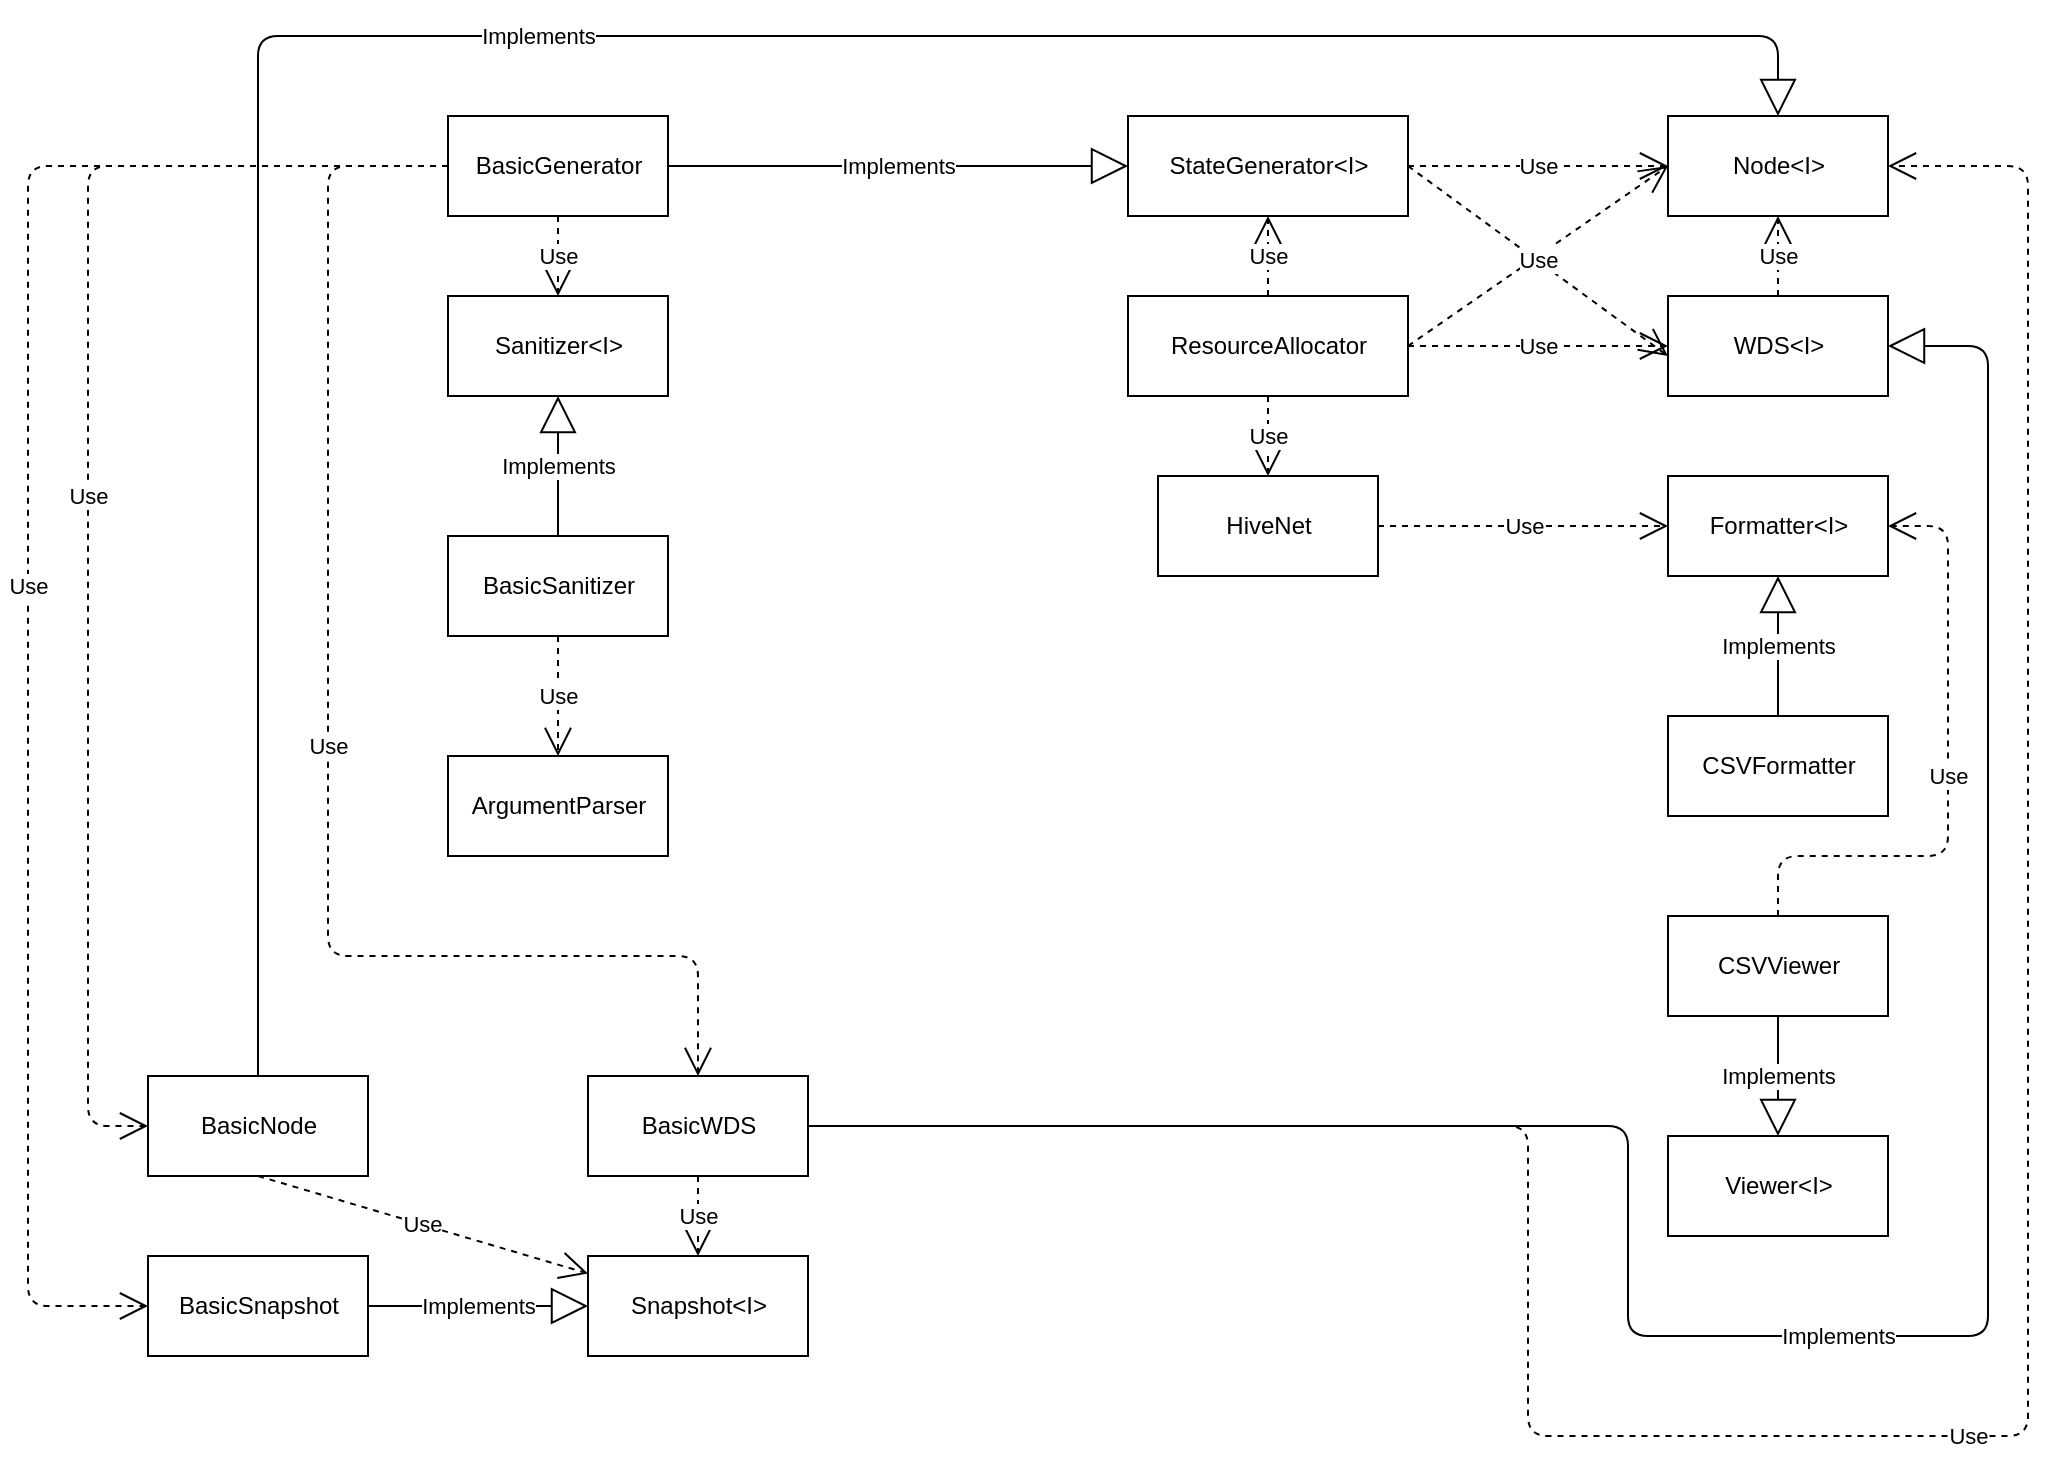 <mxfile version="12.8.8" type="github">
  <diagram name="Page-1" id="6133507b-19e7-1e82-6fc7-422aa6c4b21f">
    <mxGraphModel dx="1422" dy="771" grid="1" gridSize="10" guides="1" tooltips="1" connect="1" arrows="1" fold="1" page="1" pageScale="1" pageWidth="1100" pageHeight="850" background="#ffffff" math="0" shadow="0">
      <root>
        <mxCell id="0" />
        <mxCell id="1" parent="0" />
        <mxCell id="2EE-lnMaA_nyX3GUGibZ-1" value="Sanitizer&amp;lt;I&amp;gt;" style="html=1;" parent="1" vertex="1">
          <mxGeometry x="260" y="210" width="110" height="50" as="geometry" />
        </mxCell>
        <mxCell id="2EE-lnMaA_nyX3GUGibZ-2" value="BasicGenerator" style="html=1;" parent="1" vertex="1">
          <mxGeometry x="260" y="120" width="110" height="50" as="geometry" />
        </mxCell>
        <mxCell id="2EE-lnMaA_nyX3GUGibZ-3" value="&lt;div&gt;ArgumentParser&lt;/div&gt;" style="html=1;" parent="1" vertex="1">
          <mxGeometry x="260" y="440" width="110" height="50" as="geometry" />
        </mxCell>
        <mxCell id="2EE-lnMaA_nyX3GUGibZ-4" value="BasicSanitizer" style="html=1;" parent="1" vertex="1">
          <mxGeometry x="260" y="330" width="110" height="50" as="geometry" />
        </mxCell>
        <mxCell id="2EE-lnMaA_nyX3GUGibZ-5" value="StateGenerator&amp;lt;I&amp;gt;" style="html=1;" parent="1" vertex="1">
          <mxGeometry x="600" y="120" width="140" height="50" as="geometry" />
        </mxCell>
        <mxCell id="2EE-lnMaA_nyX3GUGibZ-6" value="HiveNet" style="html=1;" parent="1" vertex="1">
          <mxGeometry x="615" y="300" width="110" height="50" as="geometry" />
        </mxCell>
        <mxCell id="2EE-lnMaA_nyX3GUGibZ-7" value="&lt;div&gt;ResourceAllocator&lt;/div&gt;" style="html=1;" parent="1" vertex="1">
          <mxGeometry x="600" y="210" width="140" height="50" as="geometry" />
        </mxCell>
        <mxCell id="2EE-lnMaA_nyX3GUGibZ-8" value="WDS&amp;lt;I&amp;gt;" style="html=1;" parent="1" vertex="1">
          <mxGeometry x="870" y="210" width="110" height="50" as="geometry" />
        </mxCell>
        <mxCell id="2EE-lnMaA_nyX3GUGibZ-10" value="Node&amp;lt;I&amp;gt;" style="html=1;" parent="1" vertex="1">
          <mxGeometry x="870" y="120" width="110" height="50" as="geometry" />
        </mxCell>
        <mxCell id="2EE-lnMaA_nyX3GUGibZ-11" value="CSVFormatter" style="html=1;" parent="1" vertex="1">
          <mxGeometry x="870" y="420" width="110" height="50" as="geometry" />
        </mxCell>
        <mxCell id="2EE-lnMaA_nyX3GUGibZ-12" value="Formatter&amp;lt;I&amp;gt;" style="html=1;" parent="1" vertex="1">
          <mxGeometry x="870" y="300" width="110" height="50" as="geometry" />
        </mxCell>
        <mxCell id="2EE-lnMaA_nyX3GUGibZ-13" value="CSVViewer" style="html=1;" parent="1" vertex="1">
          <mxGeometry x="870" y="520" width="110" height="50" as="geometry" />
        </mxCell>
        <mxCell id="2EE-lnMaA_nyX3GUGibZ-14" value="Viewer&amp;lt;I&amp;gt;" style="html=1;" parent="1" vertex="1">
          <mxGeometry x="870" y="630" width="110" height="50" as="geometry" />
        </mxCell>
        <mxCell id="2EE-lnMaA_nyX3GUGibZ-15" value="Snapshot&amp;lt;I&amp;gt;" style="html=1;" parent="1" vertex="1">
          <mxGeometry x="330" y="690" width="110" height="50" as="geometry" />
        </mxCell>
        <mxCell id="2EE-lnMaA_nyX3GUGibZ-16" value="BasicSnapshot" style="html=1;" parent="1" vertex="1">
          <mxGeometry x="110" y="690" width="110" height="50" as="geometry" />
        </mxCell>
        <mxCell id="2EE-lnMaA_nyX3GUGibZ-17" value="BasicWDS" style="html=1;" parent="1" vertex="1">
          <mxGeometry x="330" y="600" width="110" height="50" as="geometry" />
        </mxCell>
        <mxCell id="2EE-lnMaA_nyX3GUGibZ-18" value="BasicNode" style="html=1;" parent="1" vertex="1">
          <mxGeometry x="110" y="600" width="110" height="50" as="geometry" />
        </mxCell>
        <mxCell id="2EE-lnMaA_nyX3GUGibZ-19" value="&lt;div&gt;Implements&lt;/div&gt;" style="endArrow=block;endSize=16;endFill=0;html=1;exitX=1;exitY=0.5;exitDx=0;exitDy=0;entryX=0;entryY=0.5;entryDx=0;entryDy=0;" parent="1" source="2EE-lnMaA_nyX3GUGibZ-2" target="2EE-lnMaA_nyX3GUGibZ-5" edge="1">
          <mxGeometry width="160" relative="1" as="geometry">
            <mxPoint x="470" y="400" as="sourcePoint" />
            <mxPoint x="630" y="400" as="targetPoint" />
          </mxGeometry>
        </mxCell>
        <mxCell id="2EE-lnMaA_nyX3GUGibZ-21" value="Use" style="endArrow=open;endSize=12;dashed=1;html=1;exitX=0.5;exitY=1;exitDx=0;exitDy=0;" parent="1" source="2EE-lnMaA_nyX3GUGibZ-2" target="2EE-lnMaA_nyX3GUGibZ-1" edge="1">
          <mxGeometry width="160" relative="1" as="geometry">
            <mxPoint x="470" y="400" as="sourcePoint" />
            <mxPoint x="630" y="400" as="targetPoint" />
          </mxGeometry>
        </mxCell>
        <mxCell id="2EE-lnMaA_nyX3GUGibZ-22" value="&lt;div&gt;Implements&lt;/div&gt;" style="endArrow=block;endSize=16;endFill=0;html=1;exitX=0.5;exitY=0;exitDx=0;exitDy=0;entryX=0.5;entryY=1;entryDx=0;entryDy=0;" parent="1" source="2EE-lnMaA_nyX3GUGibZ-4" target="2EE-lnMaA_nyX3GUGibZ-1" edge="1">
          <mxGeometry width="160" relative="1" as="geometry">
            <mxPoint x="470" y="400" as="sourcePoint" />
            <mxPoint x="630" y="400" as="targetPoint" />
          </mxGeometry>
        </mxCell>
        <mxCell id="2EE-lnMaA_nyX3GUGibZ-23" value="Use" style="endArrow=open;endSize=12;dashed=1;html=1;exitX=0.5;exitY=1;exitDx=0;exitDy=0;entryX=0.5;entryY=0;entryDx=0;entryDy=0;" parent="1" source="2EE-lnMaA_nyX3GUGibZ-4" target="2EE-lnMaA_nyX3GUGibZ-3" edge="1">
          <mxGeometry width="160" relative="1" as="geometry">
            <mxPoint x="470" y="400" as="sourcePoint" />
            <mxPoint x="630" y="400" as="targetPoint" />
          </mxGeometry>
        </mxCell>
        <mxCell id="2EE-lnMaA_nyX3GUGibZ-24" value="Use" style="endArrow=open;endSize=12;dashed=1;html=1;exitX=0.5;exitY=0;exitDx=0;exitDy=0;entryX=0.5;entryY=1;entryDx=0;entryDy=0;" parent="1" source="2EE-lnMaA_nyX3GUGibZ-7" target="2EE-lnMaA_nyX3GUGibZ-5" edge="1">
          <mxGeometry width="160" relative="1" as="geometry">
            <mxPoint x="470" y="400" as="sourcePoint" />
            <mxPoint x="630" y="400" as="targetPoint" />
          </mxGeometry>
        </mxCell>
        <mxCell id="2EE-lnMaA_nyX3GUGibZ-25" value="Use" style="endArrow=open;endSize=12;dashed=1;html=1;exitX=0.5;exitY=1;exitDx=0;exitDy=0;" parent="1" source="2EE-lnMaA_nyX3GUGibZ-7" target="2EE-lnMaA_nyX3GUGibZ-6" edge="1">
          <mxGeometry width="160" relative="1" as="geometry">
            <mxPoint x="530" y="310" as="sourcePoint" />
            <mxPoint x="630" y="400" as="targetPoint" />
          </mxGeometry>
        </mxCell>
        <mxCell id="2EE-lnMaA_nyX3GUGibZ-26" value="Use" style="endArrow=open;endSize=12;dashed=1;html=1;exitX=1;exitY=0.5;exitDx=0;exitDy=0;entryX=0;entryY=0.5;entryDx=0;entryDy=0;" parent="1" source="2EE-lnMaA_nyX3GUGibZ-7" target="2EE-lnMaA_nyX3GUGibZ-10" edge="1">
          <mxGeometry width="160" relative="1" as="geometry">
            <mxPoint x="470" y="400" as="sourcePoint" />
            <mxPoint x="630" y="400" as="targetPoint" />
          </mxGeometry>
        </mxCell>
        <mxCell id="2EE-lnMaA_nyX3GUGibZ-27" value="Use" style="endArrow=open;endSize=12;dashed=1;html=1;exitX=1;exitY=0.5;exitDx=0;exitDy=0;entryX=0;entryY=0.5;entryDx=0;entryDy=0;" parent="1" source="2EE-lnMaA_nyX3GUGibZ-7" target="2EE-lnMaA_nyX3GUGibZ-8" edge="1">
          <mxGeometry width="160" relative="1" as="geometry">
            <mxPoint x="470" y="400" as="sourcePoint" />
            <mxPoint x="630" y="400" as="targetPoint" />
          </mxGeometry>
        </mxCell>
        <mxCell id="2EE-lnMaA_nyX3GUGibZ-28" value="Use" style="endArrow=open;endSize=12;dashed=1;html=1;exitX=1;exitY=0.5;exitDx=0;exitDy=0;entryX=0;entryY=0.5;entryDx=0;entryDy=0;" parent="1" source="2EE-lnMaA_nyX3GUGibZ-6" target="2EE-lnMaA_nyX3GUGibZ-12" edge="1">
          <mxGeometry width="160" relative="1" as="geometry">
            <mxPoint x="470" y="400" as="sourcePoint" />
            <mxPoint x="630" y="400" as="targetPoint" />
          </mxGeometry>
        </mxCell>
        <mxCell id="2EE-lnMaA_nyX3GUGibZ-29" value="Use" style="endArrow=open;endSize=12;dashed=1;html=1;exitX=1;exitY=0.5;exitDx=0;exitDy=0;entryX=0;entryY=0.5;entryDx=0;entryDy=0;" parent="1" source="2EE-lnMaA_nyX3GUGibZ-5" target="2EE-lnMaA_nyX3GUGibZ-10" edge="1">
          <mxGeometry width="160" relative="1" as="geometry">
            <mxPoint x="470" y="400" as="sourcePoint" />
            <mxPoint x="630" y="400" as="targetPoint" />
          </mxGeometry>
        </mxCell>
        <mxCell id="2EE-lnMaA_nyX3GUGibZ-30" value="Use" style="endArrow=open;endSize=12;dashed=1;html=1;exitX=1;exitY=0.5;exitDx=0;exitDy=0;" parent="1" source="2EE-lnMaA_nyX3GUGibZ-5" edge="1">
          <mxGeometry width="160" relative="1" as="geometry">
            <mxPoint x="470" y="400" as="sourcePoint" />
            <mxPoint x="870" y="240" as="targetPoint" />
          </mxGeometry>
        </mxCell>
        <mxCell id="2EE-lnMaA_nyX3GUGibZ-31" value="&lt;div&gt;Implements&lt;/div&gt;" style="endArrow=block;endSize=16;endFill=0;html=1;exitX=0.5;exitY=0;exitDx=0;exitDy=0;entryX=0.5;entryY=1;entryDx=0;entryDy=0;" parent="1" source="2EE-lnMaA_nyX3GUGibZ-11" target="2EE-lnMaA_nyX3GUGibZ-12" edge="1">
          <mxGeometry width="160" relative="1" as="geometry">
            <mxPoint x="470" y="400" as="sourcePoint" />
            <mxPoint x="630" y="400" as="targetPoint" />
          </mxGeometry>
        </mxCell>
        <mxCell id="2EE-lnMaA_nyX3GUGibZ-35" value="&lt;div&gt;Implements&lt;/div&gt;" style="endArrow=block;endSize=16;endFill=0;html=1;exitX=1;exitY=0.5;exitDx=0;exitDy=0;entryX=0;entryY=0.5;entryDx=0;entryDy=0;" parent="1" source="2EE-lnMaA_nyX3GUGibZ-16" target="2EE-lnMaA_nyX3GUGibZ-15" edge="1">
          <mxGeometry width="160" relative="1" as="geometry">
            <mxPoint x="470" y="440" as="sourcePoint" />
            <mxPoint x="630" y="440" as="targetPoint" />
          </mxGeometry>
        </mxCell>
        <mxCell id="2EE-lnMaA_nyX3GUGibZ-36" value="Use" style="endArrow=open;endSize=12;dashed=1;html=1;exitX=0.5;exitY=1;exitDx=0;exitDy=0;entryX=0.5;entryY=0;entryDx=0;entryDy=0;" parent="1" source="2EE-lnMaA_nyX3GUGibZ-17" target="2EE-lnMaA_nyX3GUGibZ-15" edge="1">
          <mxGeometry width="160" relative="1" as="geometry">
            <mxPoint x="500" y="440" as="sourcePoint" />
            <mxPoint x="660" y="440" as="targetPoint" />
          </mxGeometry>
        </mxCell>
        <mxCell id="2EE-lnMaA_nyX3GUGibZ-37" value="Use" style="endArrow=open;endSize=12;dashed=1;html=1;exitX=0.5;exitY=1;exitDx=0;exitDy=0;" parent="1" source="2EE-lnMaA_nyX3GUGibZ-18" target="2EE-lnMaA_nyX3GUGibZ-15" edge="1">
          <mxGeometry width="160" relative="1" as="geometry">
            <mxPoint x="470" y="440" as="sourcePoint" />
            <mxPoint x="630" y="440" as="targetPoint" />
          </mxGeometry>
        </mxCell>
        <mxCell id="2EE-lnMaA_nyX3GUGibZ-38" value="Use" style="endArrow=open;endSize=12;dashed=1;html=1;exitX=0;exitY=0.5;exitDx=0;exitDy=0;entryX=0;entryY=0.5;entryDx=0;entryDy=0;edgeStyle=orthogonalEdgeStyle;" parent="1" source="2EE-lnMaA_nyX3GUGibZ-2" target="2EE-lnMaA_nyX3GUGibZ-18" edge="1">
          <mxGeometry width="160" relative="1" as="geometry">
            <mxPoint x="470" y="460" as="sourcePoint" />
            <mxPoint x="630" y="460" as="targetPoint" />
            <Array as="points">
              <mxPoint x="80" y="145" />
              <mxPoint x="80" y="625" />
            </Array>
          </mxGeometry>
        </mxCell>
        <mxCell id="2EE-lnMaA_nyX3GUGibZ-39" value="Use" style="endArrow=open;endSize=12;dashed=1;html=1;exitX=0;exitY=0.5;exitDx=0;exitDy=0;entryX=0;entryY=0.5;entryDx=0;entryDy=0;edgeStyle=orthogonalEdgeStyle;" parent="1" source="2EE-lnMaA_nyX3GUGibZ-2" target="2EE-lnMaA_nyX3GUGibZ-16" edge="1">
          <mxGeometry width="160" relative="1" as="geometry">
            <mxPoint x="470" y="450" as="sourcePoint" />
            <mxPoint x="630" y="450" as="targetPoint" />
            <Array as="points">
              <mxPoint x="50" y="145" />
              <mxPoint x="50" y="715" />
            </Array>
          </mxGeometry>
        </mxCell>
        <mxCell id="2EE-lnMaA_nyX3GUGibZ-42" value="Use" style="endArrow=open;endSize=12;dashed=1;html=1;exitX=1;exitY=0.5;exitDx=0;exitDy=0;entryX=1;entryY=0.5;entryDx=0;entryDy=0;edgeStyle=orthogonalEdgeStyle;" parent="1" source="2EE-lnMaA_nyX3GUGibZ-17" target="2EE-lnMaA_nyX3GUGibZ-10" edge="1">
          <mxGeometry width="160" relative="1" as="geometry">
            <mxPoint x="470" y="450" as="sourcePoint" />
            <mxPoint x="630" y="450" as="targetPoint" />
            <Array as="points">
              <mxPoint x="800" y="625" />
              <mxPoint x="800" y="780" />
              <mxPoint x="1050" y="780" />
              <mxPoint x="1050" y="145" />
            </Array>
          </mxGeometry>
        </mxCell>
        <mxCell id="2EE-lnMaA_nyX3GUGibZ-45" value="&lt;div&gt;Implements&lt;/div&gt;" style="endArrow=block;endSize=16;endFill=0;html=1;exitX=0.5;exitY=0;exitDx=0;exitDy=0;entryX=0.5;entryY=0;entryDx=0;entryDy=0;edgeStyle=orthogonalEdgeStyle;" parent="1" source="2EE-lnMaA_nyX3GUGibZ-18" target="2EE-lnMaA_nyX3GUGibZ-10" edge="1">
          <mxGeometry width="160" relative="1" as="geometry">
            <mxPoint x="470" y="450" as="sourcePoint" />
            <mxPoint x="630" y="450" as="targetPoint" />
            <Array as="points">
              <mxPoint x="165" y="80" />
              <mxPoint x="925" y="80" />
            </Array>
          </mxGeometry>
        </mxCell>
        <mxCell id="2EE-lnMaA_nyX3GUGibZ-46" value="&lt;div&gt;Implements&lt;/div&gt;" style="endArrow=block;endSize=16;endFill=0;html=1;exitX=1;exitY=0.5;exitDx=0;exitDy=0;entryX=1;entryY=0.5;entryDx=0;entryDy=0;edgeStyle=orthogonalEdgeStyle;" parent="1" source="2EE-lnMaA_nyX3GUGibZ-17" target="2EE-lnMaA_nyX3GUGibZ-8" edge="1">
          <mxGeometry width="160" relative="1" as="geometry">
            <mxPoint x="470" y="450" as="sourcePoint" />
            <mxPoint x="630" y="450" as="targetPoint" />
            <Array as="points">
              <mxPoint x="850" y="625" />
              <mxPoint x="850" y="730" />
              <mxPoint x="1030" y="730" />
              <mxPoint x="1030" y="235" />
            </Array>
          </mxGeometry>
        </mxCell>
        <mxCell id="2EE-lnMaA_nyX3GUGibZ-47" value="Use" style="endArrow=open;endSize=12;dashed=1;html=1;exitX=0.5;exitY=0;exitDx=0;exitDy=0;entryX=0.5;entryY=1;entryDx=0;entryDy=0;" parent="1" source="2EE-lnMaA_nyX3GUGibZ-8" target="2EE-lnMaA_nyX3GUGibZ-10" edge="1">
          <mxGeometry width="160" relative="1" as="geometry">
            <mxPoint x="470" y="450" as="sourcePoint" />
            <mxPoint x="630" y="450" as="targetPoint" />
          </mxGeometry>
        </mxCell>
        <mxCell id="2EE-lnMaA_nyX3GUGibZ-48" value="Use" style="endArrow=open;endSize=12;dashed=1;html=1;exitX=0.5;exitY=0;exitDx=0;exitDy=0;entryX=1;entryY=0.5;entryDx=0;entryDy=0;edgeStyle=orthogonalEdgeStyle;" parent="1" source="2EE-lnMaA_nyX3GUGibZ-13" target="2EE-lnMaA_nyX3GUGibZ-12" edge="1">
          <mxGeometry width="160" relative="1" as="geometry">
            <mxPoint x="470" y="450" as="sourcePoint" />
            <mxPoint x="630" y="450" as="targetPoint" />
            <Array as="points">
              <mxPoint x="925" y="490" />
              <mxPoint x="1010" y="490" />
              <mxPoint x="1010" y="325" />
            </Array>
          </mxGeometry>
        </mxCell>
        <mxCell id="2EE-lnMaA_nyX3GUGibZ-50" value="&lt;div&gt;Implements&lt;/div&gt;" style="endArrow=block;endSize=16;endFill=0;html=1;exitX=0.5;exitY=1;exitDx=0;exitDy=0;entryX=0.5;entryY=0;entryDx=0;entryDy=0;" parent="1" source="2EE-lnMaA_nyX3GUGibZ-13" target="2EE-lnMaA_nyX3GUGibZ-14" edge="1">
          <mxGeometry width="160" relative="1" as="geometry">
            <mxPoint x="470" y="450" as="sourcePoint" />
            <mxPoint x="630" y="450" as="targetPoint" />
          </mxGeometry>
        </mxCell>
        <mxCell id="2EE-lnMaA_nyX3GUGibZ-51" value="Use" style="endArrow=open;endSize=12;dashed=1;html=1;exitX=0;exitY=0.5;exitDx=0;exitDy=0;entryX=0.5;entryY=0;entryDx=0;entryDy=0;edgeStyle=orthogonalEdgeStyle;" parent="1" source="2EE-lnMaA_nyX3GUGibZ-2" target="2EE-lnMaA_nyX3GUGibZ-17" edge="1">
          <mxGeometry width="160" relative="1" as="geometry">
            <mxPoint x="470" y="450" as="sourcePoint" />
            <mxPoint x="630" y="450" as="targetPoint" />
            <Array as="points">
              <mxPoint x="200" y="145" />
              <mxPoint x="200" y="540" />
              <mxPoint x="385" y="540" />
            </Array>
          </mxGeometry>
        </mxCell>
      </root>
    </mxGraphModel>
  </diagram>
</mxfile>
